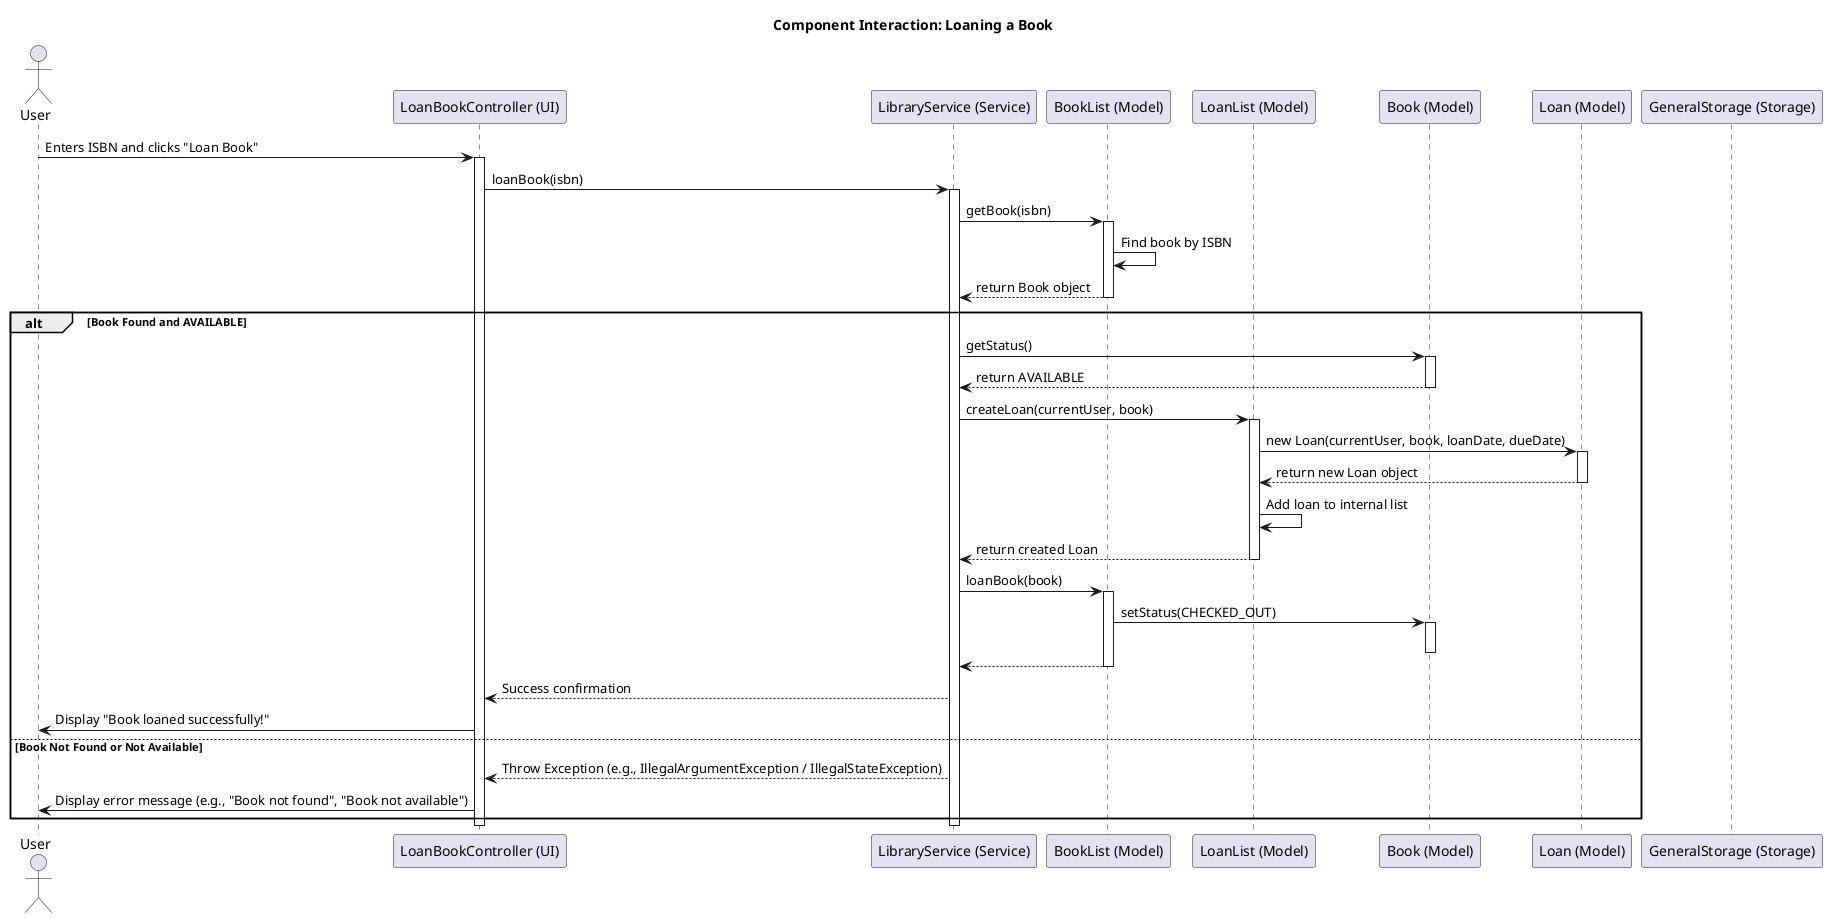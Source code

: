 @startuml component_interaction

title Component Interaction: Loaning a Book

actor User
participant "LoanBookController (UI)" as UI
participant "LibraryService (Service)" as Service
participant "BookList (Model)" as BookList
participant "LoanList (Model)" as LoanList
participant "Book (Model)" as Book
participant "Loan (Model)" as Loan
participant "GeneralStorage (Storage)" as Storage

User -> UI : Enters ISBN and clicks "Loan Book"
activate UI
UI -> Service : loanBook(isbn)
activate Service
Service -> BookList : getBook(isbn)
activate BookList
BookList -> BookList : Find book by ISBN
BookList --> Service : return Book object
deactivate BookList

alt Book Found and AVAILABLE
    Service -> Book : getStatus()
    activate Book
    Book --> Service : return AVAILABLE
    deactivate Book

    Service -> LoanList : createLoan(currentUser, book)
    activate LoanList
    LoanList -> Loan : new Loan(currentUser, book, loanDate, dueDate)
    activate Loan
    Loan --> LoanList : return new Loan object
    deactivate Loan
    LoanList -> LoanList : Add loan to internal list
    LoanList --> Service : return created Loan
    deactivate LoanList

    Service -> BookList : loanBook(book)
    activate BookList
    BookList -> Book : setStatus(CHECKED_OUT)
    activate Book
    deactivate Book
    BookList --> Service
    deactivate BookList

    ' Persist changes (optional, depending on exact save strategy)'
    ' Service -> Storage : saveBookList(bookList)'
    ' activate Storage'
    ' Storage --> Service'
    ' deactivate Storage'


    Service --> UI : Success confirmation
    UI -> User : Display "Book loaned successfully!"
else Book Not Found or Not Available
    Service --> UI : Throw Exception (e.g., IllegalArgumentException / IllegalStateException)
    UI -> User : Display error message (e.g., "Book not found", "Book not available")
end

deactivate Service
deactivate UI

@enduml